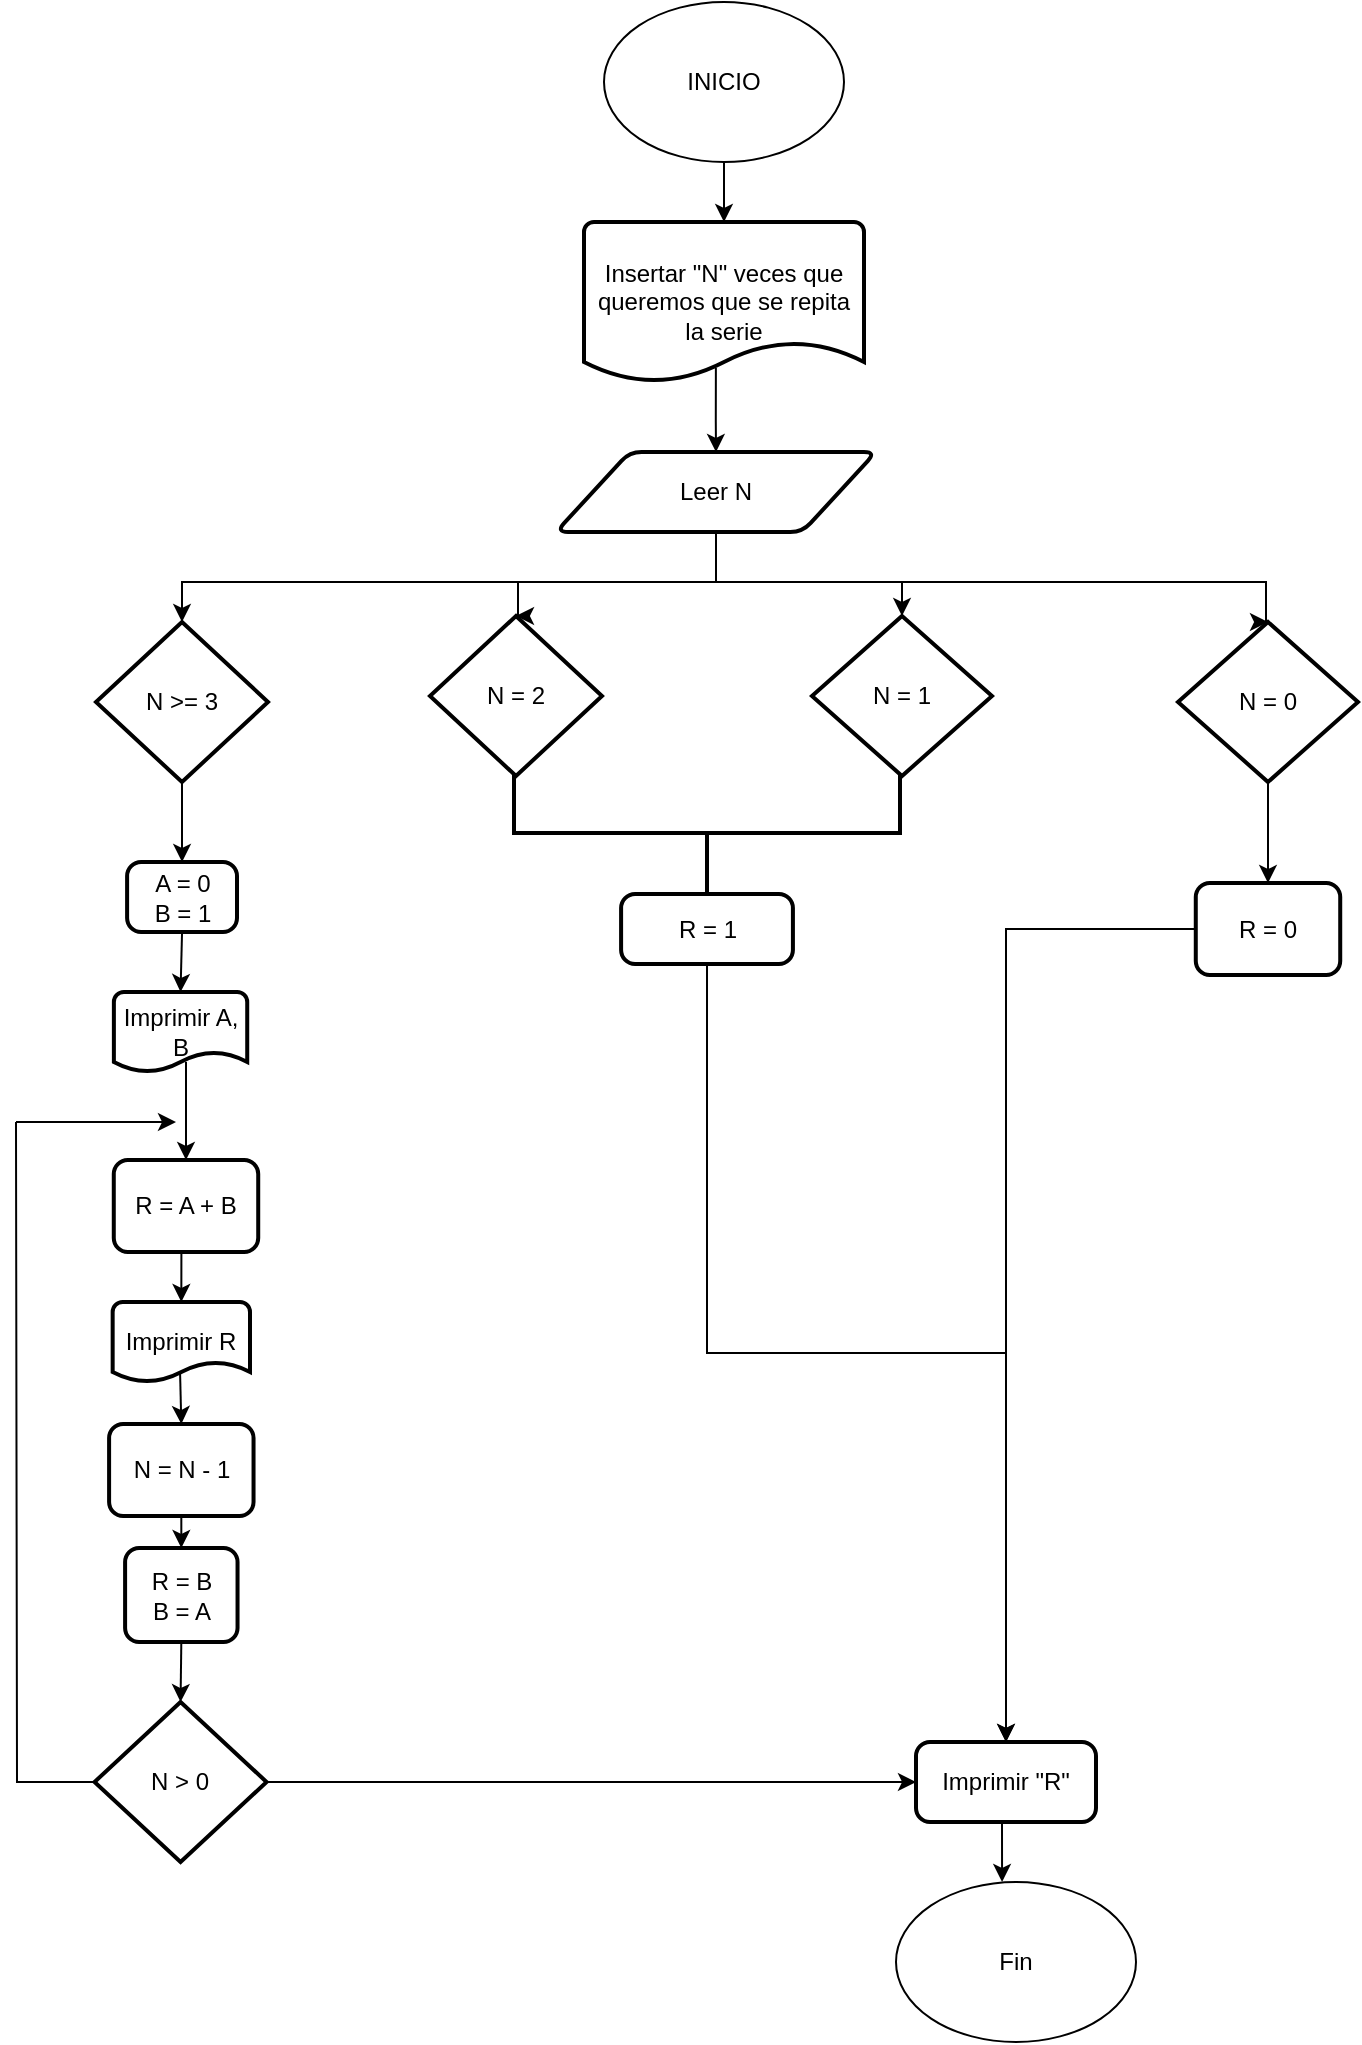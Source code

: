 <mxfile version="26.0.15">
  <diagram name="Página-1" id="fEgc87oEP5d8PIqy__Y1">
    <mxGraphModel dx="1426" dy="781" grid="1" gridSize="10" guides="1" tooltips="1" connect="1" arrows="1" fold="1" page="1" pageScale="1" pageWidth="827" pageHeight="1169" math="0" shadow="0">
      <root>
        <mxCell id="0" />
        <mxCell id="1" parent="0" />
        <mxCell id="E2_2Dys80-J_5smP2hZv-1" value="INICIO" style="ellipse;whiteSpace=wrap;html=1;" vertex="1" parent="1">
          <mxGeometry x="354" y="90" width="120" height="80" as="geometry" />
        </mxCell>
        <mxCell id="E2_2Dys80-J_5smP2hZv-14" style="edgeStyle=orthogonalEdgeStyle;rounded=0;orthogonalLoop=1;jettySize=auto;html=1;entryX=0.5;entryY=0;entryDx=0;entryDy=0;exitX=0.471;exitY=0.913;exitDx=0;exitDy=0;exitPerimeter=0;" edge="1" parent="1" source="E2_2Dys80-J_5smP2hZv-2" target="E2_2Dys80-J_5smP2hZv-3">
          <mxGeometry relative="1" as="geometry" />
        </mxCell>
        <mxCell id="E2_2Dys80-J_5smP2hZv-2" value="Insertar &quot;N&quot; veces que queremos que se repita la serie" style="strokeWidth=2;html=1;shape=mxgraph.flowchart.document2;whiteSpace=wrap;size=0.25;" vertex="1" parent="1">
          <mxGeometry x="344" y="200" width="140" height="80" as="geometry" />
        </mxCell>
        <mxCell id="E2_2Dys80-J_5smP2hZv-15" style="edgeStyle=orthogonalEdgeStyle;rounded=0;orthogonalLoop=1;jettySize=auto;html=1;entryX=0.5;entryY=0;entryDx=0;entryDy=0;entryPerimeter=0;" edge="1" parent="1" source="E2_2Dys80-J_5smP2hZv-3" target="E2_2Dys80-J_5smP2hZv-8">
          <mxGeometry relative="1" as="geometry">
            <mxPoint x="310" y="390" as="targetPoint" />
            <Array as="points">
              <mxPoint x="410" y="380" />
              <mxPoint x="311" y="380" />
            </Array>
          </mxGeometry>
        </mxCell>
        <mxCell id="E2_2Dys80-J_5smP2hZv-3" value="Leer N" style="shape=parallelogram;html=1;strokeWidth=2;perimeter=parallelogramPerimeter;whiteSpace=wrap;rounded=1;arcSize=12;size=0.23;" vertex="1" parent="1">
          <mxGeometry x="330" y="315" width="160" height="40" as="geometry" />
        </mxCell>
        <mxCell id="E2_2Dys80-J_5smP2hZv-59" style="edgeStyle=orthogonalEdgeStyle;rounded=0;orthogonalLoop=1;jettySize=auto;html=1;exitX=0.5;exitY=1;exitDx=0;exitDy=0;exitPerimeter=0;entryX=0.5;entryY=0;entryDx=0;entryDy=0;" edge="1" parent="1" source="E2_2Dys80-J_5smP2hZv-7" target="E2_2Dys80-J_5smP2hZv-22">
          <mxGeometry relative="1" as="geometry" />
        </mxCell>
        <mxCell id="E2_2Dys80-J_5smP2hZv-7" value="N &amp;gt;= 3" style="strokeWidth=2;html=1;shape=mxgraph.flowchart.decision;whiteSpace=wrap;" vertex="1" parent="1">
          <mxGeometry x="100" y="400" width="86" height="80" as="geometry" />
        </mxCell>
        <mxCell id="E2_2Dys80-J_5smP2hZv-8" value="N = 2" style="strokeWidth=2;html=1;shape=mxgraph.flowchart.decision;whiteSpace=wrap;" vertex="1" parent="1">
          <mxGeometry x="267" y="397" width="86" height="80" as="geometry" />
        </mxCell>
        <mxCell id="E2_2Dys80-J_5smP2hZv-9" value="N = 1" style="strokeWidth=2;html=1;shape=mxgraph.flowchart.decision;whiteSpace=wrap;" vertex="1" parent="1">
          <mxGeometry x="458" y="397" width="90" height="80" as="geometry" />
        </mxCell>
        <mxCell id="E2_2Dys80-J_5smP2hZv-46" style="edgeStyle=orthogonalEdgeStyle;rounded=0;orthogonalLoop=1;jettySize=auto;html=1;exitX=0.5;exitY=1;exitDx=0;exitDy=0;exitPerimeter=0;entryX=0.5;entryY=0;entryDx=0;entryDy=0;" edge="1" parent="1" source="E2_2Dys80-J_5smP2hZv-10" target="E2_2Dys80-J_5smP2hZv-45">
          <mxGeometry relative="1" as="geometry" />
        </mxCell>
        <mxCell id="E2_2Dys80-J_5smP2hZv-10" value="N = 0" style="strokeWidth=2;html=1;shape=mxgraph.flowchart.decision;whiteSpace=wrap;" vertex="1" parent="1">
          <mxGeometry x="641" y="400" width="90" height="80" as="geometry" />
        </mxCell>
        <mxCell id="E2_2Dys80-J_5smP2hZv-11" value="" style="strokeWidth=2;html=1;shape=mxgraph.flowchart.annotation_2;align=left;labelPosition=right;pointerEvents=1;rotation=-90;" vertex="1" parent="1">
          <mxGeometry x="376" y="409" width="59" height="193" as="geometry" />
        </mxCell>
        <mxCell id="E2_2Dys80-J_5smP2hZv-69" style="edgeStyle=orthogonalEdgeStyle;rounded=0;orthogonalLoop=1;jettySize=auto;html=1;exitX=0.5;exitY=1;exitDx=0;exitDy=0;entryX=0.5;entryY=0;entryDx=0;entryDy=0;" edge="1" parent="1" source="E2_2Dys80-J_5smP2hZv-12" target="E2_2Dys80-J_5smP2hZv-67">
          <mxGeometry relative="1" as="geometry" />
        </mxCell>
        <mxCell id="E2_2Dys80-J_5smP2hZv-12" value="R = 1" style="rounded=1;whiteSpace=wrap;html=1;absoluteArcSize=1;arcSize=14;strokeWidth=2;" vertex="1" parent="1">
          <mxGeometry x="362.55" y="536" width="85.91" height="35" as="geometry" />
        </mxCell>
        <mxCell id="E2_2Dys80-J_5smP2hZv-13" style="edgeStyle=orthogonalEdgeStyle;rounded=0;orthogonalLoop=1;jettySize=auto;html=1;entryX=0.5;entryY=0;entryDx=0;entryDy=0;entryPerimeter=0;" edge="1" parent="1" source="E2_2Dys80-J_5smP2hZv-1" target="E2_2Dys80-J_5smP2hZv-2">
          <mxGeometry relative="1" as="geometry" />
        </mxCell>
        <mxCell id="E2_2Dys80-J_5smP2hZv-16" style="edgeStyle=orthogonalEdgeStyle;rounded=0;orthogonalLoop=1;jettySize=auto;html=1;entryX=0.5;entryY=0;entryDx=0;entryDy=0;entryPerimeter=0;" edge="1" parent="1" source="E2_2Dys80-J_5smP2hZv-3" target="E2_2Dys80-J_5smP2hZv-9">
          <mxGeometry relative="1" as="geometry">
            <Array as="points">
              <mxPoint x="410" y="380" />
              <mxPoint x="503" y="380" />
            </Array>
          </mxGeometry>
        </mxCell>
        <mxCell id="E2_2Dys80-J_5smP2hZv-17" style="edgeStyle=orthogonalEdgeStyle;rounded=0;orthogonalLoop=1;jettySize=auto;html=1;entryX=0.5;entryY=0;entryDx=0;entryDy=0;entryPerimeter=0;" edge="1" parent="1" source="E2_2Dys80-J_5smP2hZv-3" target="E2_2Dys80-J_5smP2hZv-7">
          <mxGeometry relative="1" as="geometry">
            <Array as="points">
              <mxPoint x="410" y="380" />
              <mxPoint x="143" y="380" />
            </Array>
          </mxGeometry>
        </mxCell>
        <mxCell id="E2_2Dys80-J_5smP2hZv-18" style="edgeStyle=orthogonalEdgeStyle;rounded=0;orthogonalLoop=1;jettySize=auto;html=1;entryX=0.5;entryY=0;entryDx=0;entryDy=0;entryPerimeter=0;" edge="1" parent="1" source="E2_2Dys80-J_5smP2hZv-3" target="E2_2Dys80-J_5smP2hZv-10">
          <mxGeometry relative="1" as="geometry">
            <Array as="points">
              <mxPoint x="410" y="380" />
              <mxPoint x="685" y="380" />
            </Array>
          </mxGeometry>
        </mxCell>
        <mxCell id="E2_2Dys80-J_5smP2hZv-22" value="A = 0&lt;br&gt;B = 1" style="rounded=1;whiteSpace=wrap;html=1;absoluteArcSize=1;arcSize=14;strokeWidth=2;" vertex="1" parent="1">
          <mxGeometry x="115.55" y="520" width="54.95" height="35" as="geometry" />
        </mxCell>
        <mxCell id="E2_2Dys80-J_5smP2hZv-27" value="R = A + B" style="rounded=1;whiteSpace=wrap;html=1;absoluteArcSize=1;arcSize=14;strokeWidth=2;" vertex="1" parent="1">
          <mxGeometry x="108.89" y="669" width="72.22" height="46" as="geometry" />
        </mxCell>
        <mxCell id="E2_2Dys80-J_5smP2hZv-63" style="edgeStyle=orthogonalEdgeStyle;rounded=0;orthogonalLoop=1;jettySize=auto;html=1;exitX=0.5;exitY=1;exitDx=0;exitDy=0;entryX=0.5;entryY=0;entryDx=0;entryDy=0;" edge="1" parent="1" source="E2_2Dys80-J_5smP2hZv-29" target="E2_2Dys80-J_5smP2hZv-33">
          <mxGeometry relative="1" as="geometry" />
        </mxCell>
        <mxCell id="E2_2Dys80-J_5smP2hZv-29" value="N = N - 1" style="rounded=1;whiteSpace=wrap;html=1;absoluteArcSize=1;arcSize=14;strokeWidth=2;" vertex="1" parent="1">
          <mxGeometry x="106.55" y="801" width="72.22" height="46" as="geometry" />
        </mxCell>
        <mxCell id="E2_2Dys80-J_5smP2hZv-65" style="edgeStyle=orthogonalEdgeStyle;rounded=0;orthogonalLoop=1;jettySize=auto;html=1;exitX=0;exitY=0.5;exitDx=0;exitDy=0;exitPerimeter=0;endArrow=none;startFill=0;" edge="1" parent="1" source="E2_2Dys80-J_5smP2hZv-31">
          <mxGeometry relative="1" as="geometry">
            <mxPoint x="60" y="650" as="targetPoint" />
          </mxGeometry>
        </mxCell>
        <mxCell id="E2_2Dys80-J_5smP2hZv-68" style="edgeStyle=orthogonalEdgeStyle;rounded=0;orthogonalLoop=1;jettySize=auto;html=1;" edge="1" parent="1" source="E2_2Dys80-J_5smP2hZv-31" target="E2_2Dys80-J_5smP2hZv-67">
          <mxGeometry relative="1" as="geometry" />
        </mxCell>
        <mxCell id="E2_2Dys80-J_5smP2hZv-31" value="N &amp;gt; 0" style="strokeWidth=2;html=1;shape=mxgraph.flowchart.decision;whiteSpace=wrap;" vertex="1" parent="1">
          <mxGeometry x="99.28" y="940" width="86" height="80" as="geometry" />
        </mxCell>
        <mxCell id="E2_2Dys80-J_5smP2hZv-33" value="R = B&lt;div&gt;B = A&lt;/div&gt;" style="rounded=1;whiteSpace=wrap;html=1;absoluteArcSize=1;arcSize=14;strokeWidth=2;" vertex="1" parent="1">
          <mxGeometry x="114.55" y="863" width="56.22" height="47" as="geometry" />
        </mxCell>
        <mxCell id="E2_2Dys80-J_5smP2hZv-70" style="edgeStyle=orthogonalEdgeStyle;rounded=0;orthogonalLoop=1;jettySize=auto;html=1;entryX=0.5;entryY=0;entryDx=0;entryDy=0;" edge="1" parent="1" source="E2_2Dys80-J_5smP2hZv-45" target="E2_2Dys80-J_5smP2hZv-67">
          <mxGeometry relative="1" as="geometry" />
        </mxCell>
        <mxCell id="E2_2Dys80-J_5smP2hZv-45" value="R = 0" style="rounded=1;whiteSpace=wrap;html=1;absoluteArcSize=1;arcSize=14;strokeWidth=2;" vertex="1" parent="1">
          <mxGeometry x="649.89" y="530.5" width="72.22" height="46" as="geometry" />
        </mxCell>
        <mxCell id="E2_2Dys80-J_5smP2hZv-62" style="edgeStyle=orthogonalEdgeStyle;rounded=0;orthogonalLoop=1;jettySize=auto;html=1;entryX=0.5;entryY=0;entryDx=0;entryDy=0;exitX=0.49;exitY=0.825;exitDx=0;exitDy=0;exitPerimeter=0;" edge="1" parent="1" source="E2_2Dys80-J_5smP2hZv-54" target="E2_2Dys80-J_5smP2hZv-29">
          <mxGeometry relative="1" as="geometry" />
        </mxCell>
        <mxCell id="E2_2Dys80-J_5smP2hZv-54" value="Imprimir R" style="strokeWidth=2;html=1;shape=mxgraph.flowchart.document2;whiteSpace=wrap;size=0.25;" vertex="1" parent="1">
          <mxGeometry x="108.33" y="740" width="68.67" height="40" as="geometry" />
        </mxCell>
        <mxCell id="E2_2Dys80-J_5smP2hZv-56" style="edgeStyle=orthogonalEdgeStyle;rounded=0;orthogonalLoop=1;jettySize=auto;html=1;exitX=0.5;exitY=1;exitDx=0;exitDy=0;entryX=0.5;entryY=0;entryDx=0;entryDy=0;entryPerimeter=0;" edge="1" parent="1" source="E2_2Dys80-J_5smP2hZv-27" target="E2_2Dys80-J_5smP2hZv-54">
          <mxGeometry relative="1" as="geometry" />
        </mxCell>
        <mxCell id="E2_2Dys80-J_5smP2hZv-61" style="edgeStyle=orthogonalEdgeStyle;rounded=0;orthogonalLoop=1;jettySize=auto;html=1;entryX=0.5;entryY=0;entryDx=0;entryDy=0;exitX=0.541;exitY=0.875;exitDx=0;exitDy=0;exitPerimeter=0;" edge="1" parent="1" source="E2_2Dys80-J_5smP2hZv-58" target="E2_2Dys80-J_5smP2hZv-27">
          <mxGeometry relative="1" as="geometry" />
        </mxCell>
        <mxCell id="E2_2Dys80-J_5smP2hZv-58" value="Imprimir A, B" style="strokeWidth=2;html=1;shape=mxgraph.flowchart.document2;whiteSpace=wrap;size=0.25;" vertex="1" parent="1">
          <mxGeometry x="108.94" y="585" width="66.67" height="40" as="geometry" />
        </mxCell>
        <mxCell id="E2_2Dys80-J_5smP2hZv-60" style="edgeStyle=orthogonalEdgeStyle;rounded=0;orthogonalLoop=1;jettySize=auto;html=1;exitX=0.5;exitY=1;exitDx=0;exitDy=0;entryX=0.5;entryY=0;entryDx=0;entryDy=0;entryPerimeter=0;" edge="1" parent="1" source="E2_2Dys80-J_5smP2hZv-22" target="E2_2Dys80-J_5smP2hZv-58">
          <mxGeometry relative="1" as="geometry" />
        </mxCell>
        <mxCell id="E2_2Dys80-J_5smP2hZv-64" style="edgeStyle=orthogonalEdgeStyle;rounded=0;orthogonalLoop=1;jettySize=auto;html=1;exitX=0.5;exitY=1;exitDx=0;exitDy=0;entryX=0.5;entryY=0;entryDx=0;entryDy=0;entryPerimeter=0;" edge="1" parent="1" source="E2_2Dys80-J_5smP2hZv-33" target="E2_2Dys80-J_5smP2hZv-31">
          <mxGeometry relative="1" as="geometry" />
        </mxCell>
        <mxCell id="E2_2Dys80-J_5smP2hZv-66" value="" style="endArrow=classic;html=1;rounded=0;" edge="1" parent="1">
          <mxGeometry width="50" height="50" relative="1" as="geometry">
            <mxPoint x="60" y="650" as="sourcePoint" />
            <mxPoint x="140" y="650" as="targetPoint" />
          </mxGeometry>
        </mxCell>
        <mxCell id="E2_2Dys80-J_5smP2hZv-67" value="Imprimir &quot;R&quot;" style="rounded=1;whiteSpace=wrap;html=1;absoluteArcSize=1;arcSize=14;strokeWidth=2;" vertex="1" parent="1">
          <mxGeometry x="510" y="960" width="90" height="40" as="geometry" />
        </mxCell>
        <mxCell id="E2_2Dys80-J_5smP2hZv-71" value="Fin" style="ellipse;whiteSpace=wrap;html=1;" vertex="1" parent="1">
          <mxGeometry x="500" y="1030" width="120" height="80" as="geometry" />
        </mxCell>
        <mxCell id="E2_2Dys80-J_5smP2hZv-72" style="edgeStyle=orthogonalEdgeStyle;rounded=0;orthogonalLoop=1;jettySize=auto;html=1;exitX=0.5;exitY=1;exitDx=0;exitDy=0;entryX=0.442;entryY=0;entryDx=0;entryDy=0;entryPerimeter=0;" edge="1" parent="1" source="E2_2Dys80-J_5smP2hZv-67" target="E2_2Dys80-J_5smP2hZv-71">
          <mxGeometry relative="1" as="geometry" />
        </mxCell>
      </root>
    </mxGraphModel>
  </diagram>
</mxfile>

